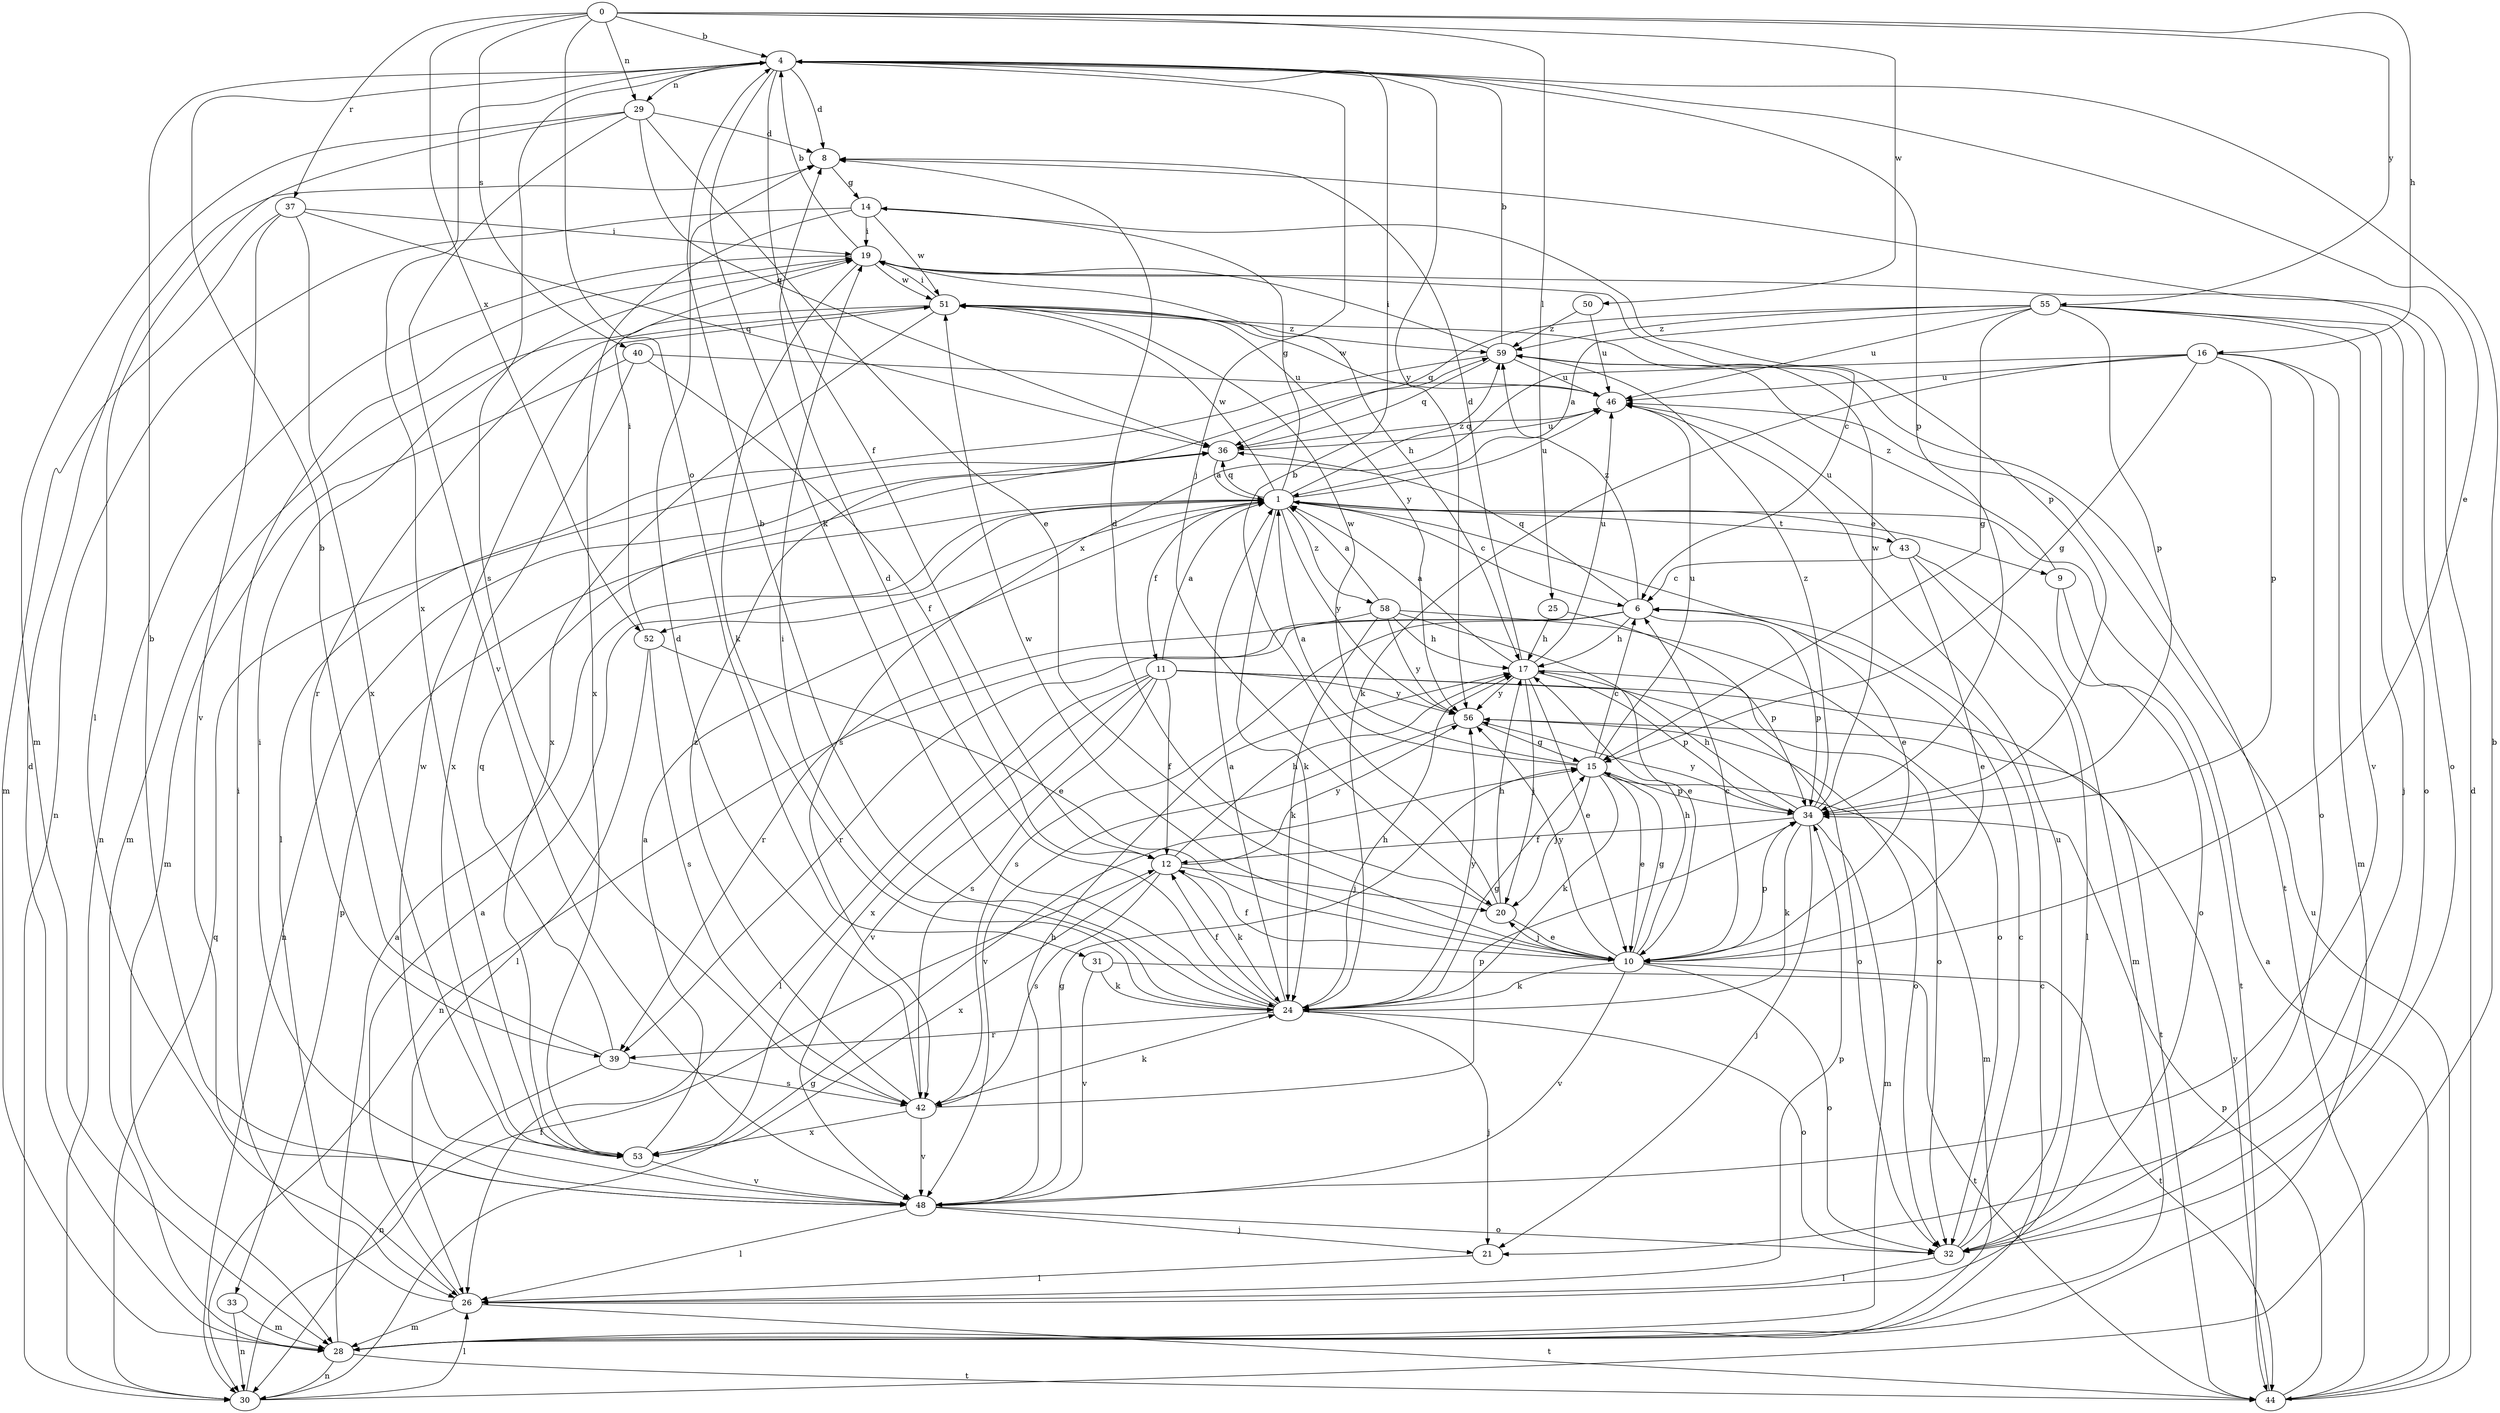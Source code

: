 strict digraph  {
0;
1;
4;
6;
8;
9;
10;
11;
12;
14;
15;
16;
17;
19;
20;
21;
24;
25;
26;
28;
29;
30;
31;
32;
33;
34;
36;
37;
39;
40;
42;
43;
44;
46;
48;
50;
51;
52;
53;
55;
56;
58;
59;
0 -> 4  [label=b];
0 -> 16  [label=h];
0 -> 25  [label=l];
0 -> 29  [label=n];
0 -> 31  [label=o];
0 -> 37  [label=r];
0 -> 40  [label=s];
0 -> 50  [label=w];
0 -> 52  [label=x];
0 -> 55  [label=y];
1 -> 6  [label=c];
1 -> 9  [label=e];
1 -> 10  [label=e];
1 -> 11  [label=f];
1 -> 14  [label=g];
1 -> 24  [label=k];
1 -> 33  [label=p];
1 -> 36  [label=q];
1 -> 43  [label=t];
1 -> 46  [label=u];
1 -> 51  [label=w];
1 -> 52  [label=x];
1 -> 56  [label=y];
1 -> 58  [label=z];
1 -> 59  [label=z];
4 -> 8  [label=d];
4 -> 10  [label=e];
4 -> 12  [label=f];
4 -> 20  [label=j];
4 -> 24  [label=k];
4 -> 29  [label=n];
4 -> 34  [label=p];
4 -> 42  [label=s];
4 -> 53  [label=x];
4 -> 56  [label=y];
6 -> 17  [label=h];
6 -> 30  [label=n];
6 -> 34  [label=p];
6 -> 36  [label=q];
6 -> 39  [label=r];
6 -> 42  [label=s];
6 -> 59  [label=z];
8 -> 14  [label=g];
9 -> 32  [label=o];
9 -> 44  [label=t];
9 -> 59  [label=z];
10 -> 6  [label=c];
10 -> 12  [label=f];
10 -> 15  [label=g];
10 -> 17  [label=h];
10 -> 20  [label=j];
10 -> 24  [label=k];
10 -> 32  [label=o];
10 -> 34  [label=p];
10 -> 44  [label=t];
10 -> 48  [label=v];
10 -> 51  [label=w];
10 -> 56  [label=y];
11 -> 1  [label=a];
11 -> 12  [label=f];
11 -> 26  [label=l];
11 -> 32  [label=o];
11 -> 42  [label=s];
11 -> 44  [label=t];
11 -> 48  [label=v];
11 -> 53  [label=x];
11 -> 56  [label=y];
12 -> 17  [label=h];
12 -> 20  [label=j];
12 -> 24  [label=k];
12 -> 42  [label=s];
12 -> 53  [label=x];
12 -> 56  [label=y];
14 -> 19  [label=i];
14 -> 30  [label=n];
14 -> 34  [label=p];
14 -> 51  [label=w];
14 -> 53  [label=x];
15 -> 1  [label=a];
15 -> 6  [label=c];
15 -> 10  [label=e];
15 -> 20  [label=j];
15 -> 24  [label=k];
15 -> 28  [label=m];
15 -> 34  [label=p];
15 -> 46  [label=u];
15 -> 51  [label=w];
16 -> 15  [label=g];
16 -> 24  [label=k];
16 -> 28  [label=m];
16 -> 32  [label=o];
16 -> 34  [label=p];
16 -> 42  [label=s];
16 -> 46  [label=u];
17 -> 1  [label=a];
17 -> 8  [label=d];
17 -> 10  [label=e];
17 -> 20  [label=j];
17 -> 32  [label=o];
17 -> 34  [label=p];
17 -> 46  [label=u];
17 -> 56  [label=y];
19 -> 4  [label=b];
19 -> 6  [label=c];
19 -> 17  [label=h];
19 -> 24  [label=k];
19 -> 30  [label=n];
19 -> 32  [label=o];
19 -> 51  [label=w];
20 -> 4  [label=b];
20 -> 8  [label=d];
20 -> 10  [label=e];
20 -> 17  [label=h];
21 -> 26  [label=l];
24 -> 1  [label=a];
24 -> 4  [label=b];
24 -> 8  [label=d];
24 -> 12  [label=f];
24 -> 15  [label=g];
24 -> 17  [label=h];
24 -> 19  [label=i];
24 -> 21  [label=j];
24 -> 32  [label=o];
24 -> 39  [label=r];
24 -> 56  [label=y];
25 -> 17  [label=h];
25 -> 34  [label=p];
26 -> 1  [label=a];
26 -> 19  [label=i];
26 -> 28  [label=m];
26 -> 34  [label=p];
26 -> 44  [label=t];
28 -> 1  [label=a];
28 -> 6  [label=c];
28 -> 8  [label=d];
28 -> 30  [label=n];
28 -> 44  [label=t];
29 -> 8  [label=d];
29 -> 10  [label=e];
29 -> 26  [label=l];
29 -> 28  [label=m];
29 -> 36  [label=q];
29 -> 48  [label=v];
30 -> 4  [label=b];
30 -> 12  [label=f];
30 -> 15  [label=g];
30 -> 26  [label=l];
30 -> 36  [label=q];
31 -> 24  [label=k];
31 -> 44  [label=t];
31 -> 48  [label=v];
32 -> 6  [label=c];
32 -> 26  [label=l];
32 -> 46  [label=u];
33 -> 28  [label=m];
33 -> 30  [label=n];
34 -> 12  [label=f];
34 -> 17  [label=h];
34 -> 21  [label=j];
34 -> 24  [label=k];
34 -> 28  [label=m];
34 -> 51  [label=w];
34 -> 56  [label=y];
34 -> 59  [label=z];
36 -> 1  [label=a];
36 -> 30  [label=n];
36 -> 46  [label=u];
37 -> 19  [label=i];
37 -> 28  [label=m];
37 -> 36  [label=q];
37 -> 48  [label=v];
37 -> 53  [label=x];
39 -> 4  [label=b];
39 -> 30  [label=n];
39 -> 36  [label=q];
39 -> 42  [label=s];
40 -> 12  [label=f];
40 -> 28  [label=m];
40 -> 46  [label=u];
40 -> 53  [label=x];
42 -> 8  [label=d];
42 -> 24  [label=k];
42 -> 34  [label=p];
42 -> 48  [label=v];
42 -> 53  [label=x];
42 -> 59  [label=z];
43 -> 6  [label=c];
43 -> 10  [label=e];
43 -> 26  [label=l];
43 -> 28  [label=m];
43 -> 46  [label=u];
44 -> 1  [label=a];
44 -> 8  [label=d];
44 -> 34  [label=p];
44 -> 46  [label=u];
44 -> 56  [label=y];
46 -> 36  [label=q];
46 -> 51  [label=w];
48 -> 4  [label=b];
48 -> 15  [label=g];
48 -> 17  [label=h];
48 -> 19  [label=i];
48 -> 21  [label=j];
48 -> 26  [label=l];
48 -> 32  [label=o];
48 -> 51  [label=w];
50 -> 46  [label=u];
50 -> 59  [label=z];
51 -> 19  [label=i];
51 -> 28  [label=m];
51 -> 39  [label=r];
51 -> 53  [label=x];
51 -> 56  [label=y];
51 -> 59  [label=z];
52 -> 10  [label=e];
52 -> 19  [label=i];
52 -> 26  [label=l];
52 -> 42  [label=s];
53 -> 1  [label=a];
53 -> 48  [label=v];
55 -> 1  [label=a];
55 -> 15  [label=g];
55 -> 21  [label=j];
55 -> 32  [label=o];
55 -> 34  [label=p];
55 -> 36  [label=q];
55 -> 46  [label=u];
55 -> 48  [label=v];
55 -> 59  [label=z];
56 -> 15  [label=g];
56 -> 32  [label=o];
56 -> 48  [label=v];
58 -> 1  [label=a];
58 -> 10  [label=e];
58 -> 17  [label=h];
58 -> 24  [label=k];
58 -> 32  [label=o];
58 -> 39  [label=r];
58 -> 56  [label=y];
59 -> 4  [label=b];
59 -> 19  [label=i];
59 -> 26  [label=l];
59 -> 36  [label=q];
59 -> 44  [label=t];
59 -> 46  [label=u];
}
